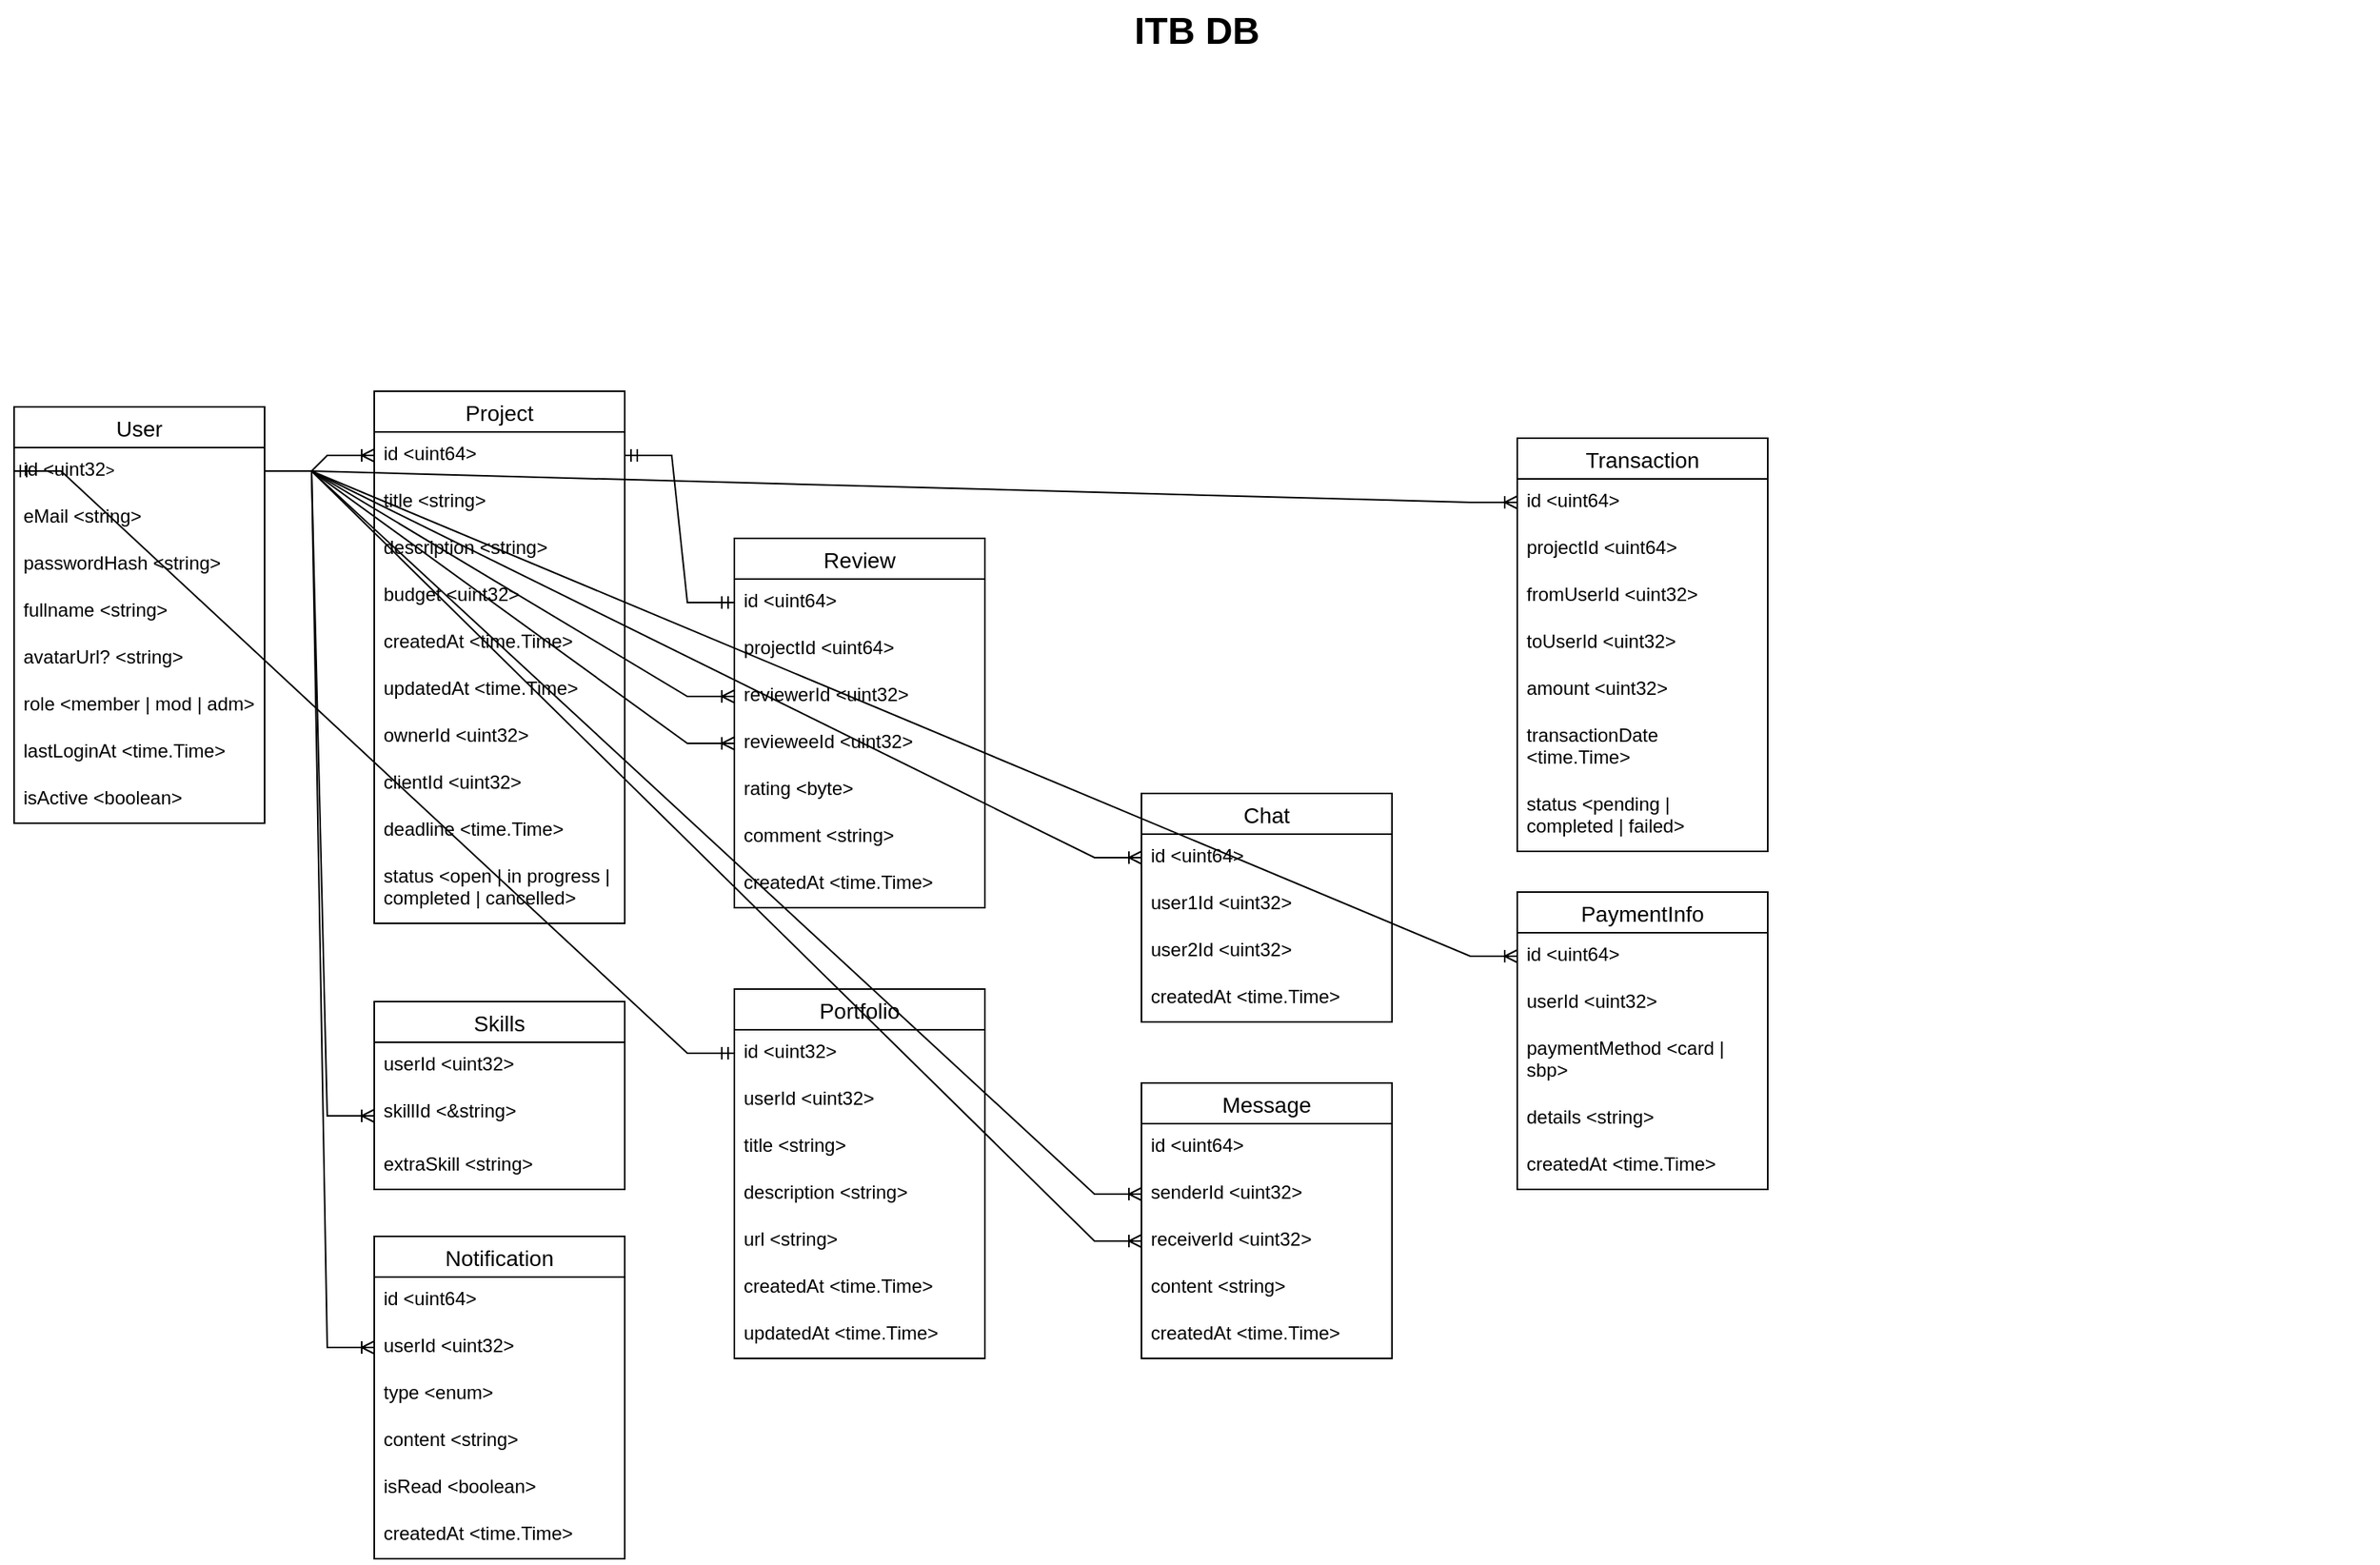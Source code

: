<mxfile version="24.7.6">
  <diagram name="Page-1" id="929967ad-93f9-6ef4-fab6-5d389245f69c">
    <mxGraphModel dx="830" dy="459" grid="1" gridSize="10" guides="1" tooltips="1" connect="1" arrows="0" fold="1" page="1" pageScale="1.5" pageWidth="1169" pageHeight="826" background="none" math="0" shadow="0">
      <root>
        <mxCell id="0" style=";html=1;" />
        <mxCell id="1" style=";html=1;" parent="0" />
        <mxCell id="1672d66443f91eb5-23" value="ITB DB" style="text;strokeColor=none;fillColor=none;html=1;fontSize=24;fontStyle=1;verticalAlign=middle;align=center;" parent="1" vertex="1">
          <mxGeometry x="120" y="40" width="1510" height="40" as="geometry" />
        </mxCell>
        <mxCell id="SBOIbZMdPSWvXbue71oM-2" value="User" style="swimlane;fontStyle=0;childLayout=stackLayout;horizontal=1;startSize=26;horizontalStack=0;resizeParent=1;resizeParentMax=0;resizeLast=0;collapsible=1;marginBottom=0;align=center;fontSize=14;" parent="1" vertex="1">
          <mxGeometry x="120" y="300" width="160" height="266" as="geometry" />
        </mxCell>
        <mxCell id="SBOIbZMdPSWvXbue71oM-3" value="id &amp;lt;uint32&lt;span style=&quot;font-size: 10px;&quot;&gt;&amp;gt;&lt;/span&gt;" style="text;strokeColor=none;fillColor=none;spacingLeft=4;spacingRight=4;overflow=hidden;rotatable=0;points=[[0,0.5],[1,0.5]];portConstraint=eastwest;fontSize=12;whiteSpace=wrap;html=1;" parent="SBOIbZMdPSWvXbue71oM-2" vertex="1">
          <mxGeometry y="26" width="160" height="30" as="geometry" />
        </mxCell>
        <mxCell id="SBOIbZMdPSWvXbue71oM-4" value="eMail &amp;lt;string&amp;gt;" style="text;strokeColor=none;fillColor=none;spacingLeft=4;spacingRight=4;overflow=hidden;rotatable=0;points=[[0,0.5],[1,0.5]];portConstraint=eastwest;fontSize=12;whiteSpace=wrap;html=1;" parent="SBOIbZMdPSWvXbue71oM-2" vertex="1">
          <mxGeometry y="56" width="160" height="30" as="geometry" />
        </mxCell>
        <mxCell id="SBOIbZMdPSWvXbue71oM-5" value="passwordHash &amp;lt;string&amp;gt;" style="text;strokeColor=none;fillColor=none;spacingLeft=4;spacingRight=4;overflow=hidden;rotatable=0;points=[[0,0.5],[1,0.5]];portConstraint=eastwest;fontSize=12;whiteSpace=wrap;html=1;" parent="SBOIbZMdPSWvXbue71oM-2" vertex="1">
          <mxGeometry y="86" width="160" height="30" as="geometry" />
        </mxCell>
        <mxCell id="SBOIbZMdPSWvXbue71oM-7" value="fullname &amp;lt;string&amp;gt;" style="text;strokeColor=none;fillColor=none;spacingLeft=4;spacingRight=4;overflow=hidden;rotatable=0;points=[[0,0.5],[1,0.5]];portConstraint=eastwest;fontSize=12;whiteSpace=wrap;html=1;" parent="SBOIbZMdPSWvXbue71oM-2" vertex="1">
          <mxGeometry y="116" width="160" height="30" as="geometry" />
        </mxCell>
        <mxCell id="SBOIbZMdPSWvXbue71oM-14" value="avatarUrl? &amp;lt;string&amp;gt;" style="text;strokeColor=none;fillColor=none;spacingLeft=4;spacingRight=4;overflow=hidden;rotatable=0;points=[[0,0.5],[1,0.5]];portConstraint=eastwest;fontSize=12;whiteSpace=wrap;html=1;" parent="SBOIbZMdPSWvXbue71oM-2" vertex="1">
          <mxGeometry y="146" width="160" height="30" as="geometry" />
        </mxCell>
        <mxCell id="tesK8HLXiApLQfpEZ_lE-1" value="role &amp;lt;member | mod | adm&amp;gt;" style="text;strokeColor=none;fillColor=none;spacingLeft=4;spacingRight=4;overflow=hidden;rotatable=0;points=[[0,0.5],[1,0.5]];portConstraint=eastwest;fontSize=12;whiteSpace=wrap;html=1;" vertex="1" parent="SBOIbZMdPSWvXbue71oM-2">
          <mxGeometry y="176" width="160" height="30" as="geometry" />
        </mxCell>
        <mxCell id="tesK8HLXiApLQfpEZ_lE-2" value="lastLoginAt &amp;lt;time.Time&amp;gt;" style="text;strokeColor=none;fillColor=none;spacingLeft=4;spacingRight=4;overflow=hidden;rotatable=0;points=[[0,0.5],[1,0.5]];portConstraint=eastwest;fontSize=12;whiteSpace=wrap;html=1;" vertex="1" parent="SBOIbZMdPSWvXbue71oM-2">
          <mxGeometry y="206" width="160" height="30" as="geometry" />
        </mxCell>
        <mxCell id="SBOIbZMdPSWvXbue71oM-13" value="isActive &amp;lt;boolean&amp;gt;" style="text;strokeColor=none;fillColor=none;spacingLeft=4;spacingRight=4;overflow=hidden;rotatable=0;points=[[0,0.5],[1,0.5]];portConstraint=eastwest;fontSize=12;whiteSpace=wrap;html=1;" parent="SBOIbZMdPSWvXbue71oM-2" vertex="1">
          <mxGeometry y="236" width="160" height="30" as="geometry" />
        </mxCell>
        <mxCell id="SBOIbZMdPSWvXbue71oM-15" value="Project" style="swimlane;fontStyle=0;childLayout=stackLayout;horizontal=1;startSize=26;horizontalStack=0;resizeParent=1;resizeParentMax=0;resizeLast=0;collapsible=1;marginBottom=0;align=center;fontSize=14;" parent="1" vertex="1">
          <mxGeometry x="350" y="290" width="160" height="340" as="geometry" />
        </mxCell>
        <mxCell id="SBOIbZMdPSWvXbue71oM-16" value="id &amp;lt;uint64&amp;gt;" style="text;strokeColor=none;fillColor=none;spacingLeft=4;spacingRight=4;overflow=hidden;rotatable=0;points=[[0,0.5],[1,0.5]];portConstraint=eastwest;fontSize=12;whiteSpace=wrap;html=1;" parent="SBOIbZMdPSWvXbue71oM-15" vertex="1">
          <mxGeometry y="26" width="160" height="30" as="geometry" />
        </mxCell>
        <mxCell id="SBOIbZMdPSWvXbue71oM-17" value="title &amp;lt;string&amp;gt;" style="text;strokeColor=none;fillColor=none;spacingLeft=4;spacingRight=4;overflow=hidden;rotatable=0;points=[[0,0.5],[1,0.5]];portConstraint=eastwest;fontSize=12;whiteSpace=wrap;html=1;" parent="SBOIbZMdPSWvXbue71oM-15" vertex="1">
          <mxGeometry y="56" width="160" height="30" as="geometry" />
        </mxCell>
        <mxCell id="SBOIbZMdPSWvXbue71oM-18" value="description &amp;lt;string&amp;gt;" style="text;strokeColor=none;fillColor=none;spacingLeft=4;spacingRight=4;overflow=hidden;rotatable=0;points=[[0,0.5],[1,0.5]];portConstraint=eastwest;fontSize=12;whiteSpace=wrap;html=1;" parent="SBOIbZMdPSWvXbue71oM-15" vertex="1">
          <mxGeometry y="86" width="160" height="30" as="geometry" />
        </mxCell>
        <mxCell id="SBOIbZMdPSWvXbue71oM-19" value="budget &amp;lt;uint32&amp;gt;" style="text;strokeColor=none;fillColor=none;spacingLeft=4;spacingRight=4;overflow=hidden;rotatable=0;points=[[0,0.5],[1,0.5]];portConstraint=eastwest;fontSize=12;whiteSpace=wrap;html=1;" parent="SBOIbZMdPSWvXbue71oM-15" vertex="1">
          <mxGeometry y="116" width="160" height="30" as="geometry" />
        </mxCell>
        <mxCell id="SBOIbZMdPSWvXbue71oM-20" value="createdAt &amp;lt;time.Time&amp;gt;" style="text;strokeColor=none;fillColor=none;spacingLeft=4;spacingRight=4;overflow=hidden;rotatable=0;points=[[0,0.5],[1,0.5]];portConstraint=eastwest;fontSize=12;whiteSpace=wrap;html=1;" parent="SBOIbZMdPSWvXbue71oM-15" vertex="1">
          <mxGeometry y="146" width="160" height="30" as="geometry" />
        </mxCell>
        <mxCell id="SBOIbZMdPSWvXbue71oM-21" value="updatedAt &amp;lt;time.Time&amp;gt;&lt;span style=&quot;text-wrap: nowrap; color: rgba(0, 0, 0, 0); font-family: monospace; font-size: 0px;&quot;&gt;%3CmxGraphModel%3E%3Croot%3E%3CmxCell%20id%3D%220%22%2F%3E%3CmxCell%20id%3D%221%22%20parent%3D%220%22%2F%3E%3CmxCell%20id%3D%222%22%20value%3D%22user%22%20style%3D%22swimlane%3BfontStyle%3D0%3BchildLayout%3DstackLayout%3Bhorizontal%3D1%3BstartSize%3D26%3BhorizontalStack%3D0%3BresizeParent%3D1%3BresizeParentMax%3D0%3BresizeLast%3D0%3Bcollapsible%3D1%3BmarginBottom%3D0%3Balign%3Dcenter%3BfontSize%3D14%3B%22%20vertex%3D%221%22%20parent%3D%221%22%3E%3CmxGeometry%20x%3D%22120%22%20y%3D%22320%22%20width%3D%22160%22%20height%3D%22206%22%20as%3D%22geometry%22%2F%3E%3C%2FmxCell%3E%3CmxCell%20id%3D%223%22%20value%3D%22ID%22%20style%3D%22text%3BstrokeColor%3Dnone%3BfillColor%3Dnone%3BspacingLeft%3D4%3BspacingRight%3D4%3Boverflow%3Dhidden%3Brotatable%3D0%3Bpoints%3D%5B%5B0%2C0.5%5D%2C%5B1%2C0.5%5D%5D%3BportConstraint%3Deastwest%3BfontSize%3D12%3BwhiteSpace%3Dwrap%3Bhtml%3D1%3B%22%20vertex%3D%221%22%20parent%3D%222%22%3E%3CmxGeometry%20y%3D%2226%22%20width%3D%22160%22%20height%3D%2230%22%20as%3D%22geometry%22%2F%3E%3C%2FmxCell%3E%3CmxCell%20id%3D%224%22%20value%3D%22EMail%22%20style%3D%22text%3BstrokeColor%3Dnone%3BfillColor%3Dnone%3BspacingLeft%3D4%3BspacingRight%3D4%3Boverflow%3Dhidden%3Brotatable%3D0%3Bpoints%3D%5B%5B0%2C0.5%5D%2C%5B1%2C0.5%5D%5D%3BportConstraint%3Deastwest%3BfontSize%3D12%3BwhiteSpace%3Dwrap%3Bhtml%3D1%3B%22%20vertex%3D%221%22%20parent%3D%222%22%3E%3CmxGeometry%20y%3D%2256%22%20width%3D%22160%22%20height%3D%2230%22%20as%3D%22geometry%22%2F%3E%3C%2FmxCell%3E%3CmxCell%20id%3D%225%22%20value%3D%22PasswordHash%22%20style%3D%22text%3BstrokeColor%3Dnone%3BfillColor%3Dnone%3BspacingLeft%3D4%3BspacingRight%3D4%3Boverflow%3Dhidden%3Brotatable%3D0%3Bpoints%3D%5B%5B0%2C0.5%5D%2C%5B1%2C0.5%5D%5D%3BportConstraint%3Deastwest%3BfontSize%3D12%3BwhiteSpace%3Dwrap%3Bhtml%3D1%3B%22%20vertex%3D%221%22%20parent%3D%222%22%3E%3CmxGeometry%20y%3D%2286%22%20width%3D%22160%22%20height%3D%2230%22%20as%3D%22geometry%22%2F%3E%3C%2FmxCell%3E%3CmxCell%20id%3D%226%22%20value%3D%22Fullname%22%20style%3D%22text%3BstrokeColor%3Dnone%3BfillColor%3Dnone%3BspacingLeft%3D4%3BspacingRight%3D4%3Boverflow%3Dhidden%3Brotatable%3D0%3Bpoints%3D%5B%5B0%2C0.5%5D%2C%5B1%2C0.5%5D%5D%3BportConstraint%3Deastwest%3BfontSize%3D12%3BwhiteSpace%3Dwrap%3Bhtml%3D1%3B%22%20vertex%3D%221%22%20parent%3D%222%22%3E%3CmxGeometry%20y%3D%22116%22%20width%3D%22160%22%20height%3D%2230%22%20as%3D%22geometry%22%2F%3E%3C%2FmxCell%3E%3CmxCell%20id%3D%227%22%20value%3D%22AvatarUrl%22%20style%3D%22text%3BstrokeColor%3Dnone%3BfillColor%3Dnone%3BspacingLeft%3D4%3BspacingRight%3D4%3Boverflow%3Dhidden%3Brotatable%3D0%3Bpoints%3D%5B%5B0%2C0.5%5D%2C%5B1%2C0.5%5D%5D%3BportConstraint%3Deastwest%3BfontSize%3D12%3BwhiteSpace%3Dwrap%3Bhtml%3D1%3B%22%20vertex%3D%221%22%20parent%3D%222%22%3E%3CmxGeometry%20y%3D%22146%22%20width%3D%22160%22%20height%3D%2230%22%20as%3D%22geometry%22%2F%3E%3C%2FmxCell%3E%3CmxCell%20id%3D%228%22%20value%3D%22Role%22%20style%3D%22text%3BstrokeColor%3Dnone%3BfillColor%3Dnone%3BspacingLeft%3D4%3BspacingRight%3D4%3Boverflow%3Dhidden%3Brotatable%3D0%3Bpoints%3D%5B%5B0%2C0.5%5D%2C%5B1%2C0.5%5D%5D%3BportConstraint%3Deastwest%3BfontSize%3D12%3BwhiteSpace%3Dwrap%3Bhtml%3D1%3B%22%20vertex%3D%221%22%20parent%3D%222%22%3E%3CmxGeometry%20y%3D%22176%22%20width%3D%22160%22%20height%3D%2230%22%20as%3D%22geometry%22%2F%3E%3C%2FmxCell%3E%3C%2Froot%3E%3C%2FmxGraphModel%3E &amp;lt;time &amp;lt; tim&lt;/span&gt;" style="text;strokeColor=none;fillColor=none;spacingLeft=4;spacingRight=4;overflow=hidden;rotatable=0;points=[[0,0.5],[1,0.5]];portConstraint=eastwest;fontSize=12;whiteSpace=wrap;html=1;" parent="SBOIbZMdPSWvXbue71oM-15" vertex="1">
          <mxGeometry y="176" width="160" height="30" as="geometry" />
        </mxCell>
        <mxCell id="tesK8HLXiApLQfpEZ_lE-3" value="ownerId &amp;lt;uint32&amp;gt;" style="text;strokeColor=none;fillColor=none;spacingLeft=4;spacingRight=4;overflow=hidden;rotatable=0;points=[[0,0.5],[1,0.5]];portConstraint=eastwest;fontSize=12;whiteSpace=wrap;html=1;" vertex="1" parent="SBOIbZMdPSWvXbue71oM-15">
          <mxGeometry y="206" width="160" height="30" as="geometry" />
        </mxCell>
        <mxCell id="SBOIbZMdPSWvXbue71oM-23" value="clientId &amp;lt;uint32&amp;gt;" style="text;strokeColor=none;fillColor=none;spacingLeft=4;spacingRight=4;overflow=hidden;rotatable=0;points=[[0,0.5],[1,0.5]];portConstraint=eastwest;fontSize=12;whiteSpace=wrap;html=1;" parent="SBOIbZMdPSWvXbue71oM-15" vertex="1">
          <mxGeometry y="236" width="160" height="30" as="geometry" />
        </mxCell>
        <mxCell id="tesK8HLXiApLQfpEZ_lE-4" value="deadline &amp;lt;time.Time&amp;gt;&lt;span style=&quot;text-wrap: nowrap; color: rgba(0, 0, 0, 0); font-family: monospace; font-size: 0px;&quot;&gt;%3CmxGraphModel%3E%3Croot%3E%3CmxCell%20id%3D%220%22%2F%3E%3CmxCell%20id%3D%221%22%20parent%3D%220%22%2F%3E%3CmxCell%20id%3D%222%22%20value%3D%22user%22%20style%3D%22swimlane%3BfontStyle%3D0%3BchildLayout%3DstackLayout%3Bhorizontal%3D1%3BstartSize%3D26%3BhorizontalStack%3D0%3BresizeParent%3D1%3BresizeParentMax%3D0%3BresizeLast%3D0%3Bcollapsible%3D1%3BmarginBottom%3D0%3Balign%3Dcenter%3BfontSize%3D14%3B%22%20vertex%3D%221%22%20parent%3D%221%22%3E%3CmxGeometry%20x%3D%22120%22%20y%3D%22320%22%20width%3D%22160%22%20height%3D%22206%22%20as%3D%22geometry%22%2F%3E%3C%2FmxCell%3E%3CmxCell%20id%3D%223%22%20value%3D%22ID%22%20style%3D%22text%3BstrokeColor%3Dnone%3BfillColor%3Dnone%3BspacingLeft%3D4%3BspacingRight%3D4%3Boverflow%3Dhidden%3Brotatable%3D0%3Bpoints%3D%5B%5B0%2C0.5%5D%2C%5B1%2C0.5%5D%5D%3BportConstraint%3Deastwest%3BfontSize%3D12%3BwhiteSpace%3Dwrap%3Bhtml%3D1%3B%22%20vertex%3D%221%22%20parent%3D%222%22%3E%3CmxGeometry%20y%3D%2226%22%20width%3D%22160%22%20height%3D%2230%22%20as%3D%22geometry%22%2F%3E%3C%2FmxCell%3E%3CmxCell%20id%3D%224%22%20value%3D%22EMail%22%20style%3D%22text%3BstrokeColor%3Dnone%3BfillColor%3Dnone%3BspacingLeft%3D4%3BspacingRight%3D4%3Boverflow%3Dhidden%3Brotatable%3D0%3Bpoints%3D%5B%5B0%2C0.5%5D%2C%5B1%2C0.5%5D%5D%3BportConstraint%3Deastwest%3BfontSize%3D12%3BwhiteSpace%3Dwrap%3Bhtml%3D1%3B%22%20vertex%3D%221%22%20parent%3D%222%22%3E%3CmxGeometry%20y%3D%2256%22%20width%3D%22160%22%20height%3D%2230%22%20as%3D%22geometry%22%2F%3E%3C%2FmxCell%3E%3CmxCell%20id%3D%225%22%20value%3D%22PasswordHash%22%20style%3D%22text%3BstrokeColor%3Dnone%3BfillColor%3Dnone%3BspacingLeft%3D4%3BspacingRight%3D4%3Boverflow%3Dhidden%3Brotatable%3D0%3Bpoints%3D%5B%5B0%2C0.5%5D%2C%5B1%2C0.5%5D%5D%3BportConstraint%3Deastwest%3BfontSize%3D12%3BwhiteSpace%3Dwrap%3Bhtml%3D1%3B%22%20vertex%3D%221%22%20parent%3D%222%22%3E%3CmxGeometry%20y%3D%2286%22%20width%3D%22160%22%20height%3D%2230%22%20as%3D%22geometry%22%2F%3E%3C%2FmxCell%3E%3CmxCell%20id%3D%226%22%20value%3D%22Fullname%22%20style%3D%22text%3BstrokeColor%3Dnone%3BfillColor%3Dnone%3BspacingLeft%3D4%3BspacingRight%3D4%3Boverflow%3Dhidden%3Brotatable%3D0%3Bpoints%3D%5B%5B0%2C0.5%5D%2C%5B1%2C0.5%5D%5D%3BportConstraint%3Deastwest%3BfontSize%3D12%3BwhiteSpace%3Dwrap%3Bhtml%3D1%3B%22%20vertex%3D%221%22%20parent%3D%222%22%3E%3CmxGeometry%20y%3D%22116%22%20width%3D%22160%22%20height%3D%2230%22%20as%3D%22geometry%22%2F%3E%3C%2FmxCell%3E%3CmxCell%20id%3D%227%22%20value%3D%22AvatarUrl%22%20style%3D%22text%3BstrokeColor%3Dnone%3BfillColor%3Dnone%3BspacingLeft%3D4%3BspacingRight%3D4%3Boverflow%3Dhidden%3Brotatable%3D0%3Bpoints%3D%5B%5B0%2C0.5%5D%2C%5B1%2C0.5%5D%5D%3BportConstraint%3Deastwest%3BfontSize%3D12%3BwhiteSpace%3Dwrap%3Bhtml%3D1%3B%22%20vertex%3D%221%22%20parent%3D%222%22%3E%3CmxGeometry%20y%3D%22146%22%20width%3D%22160%22%20height%3D%2230%22%20as%3D%22geometry%22%2F%3E%3C%2FmxCell%3E%3CmxCell%20id%3D%228%22%20value%3D%22Role%22%20style%3D%22text%3BstrokeColor%3Dnone%3BfillColor%3Dnone%3BspacingLeft%3D4%3BspacingRight%3D4%3Boverflow%3Dhidden%3Brotatable%3D0%3Bpoints%3D%5B%5B0%2C0.5%5D%2C%5B1%2C0.5%5D%5D%3BportConstraint%3Deastwest%3BfontSize%3D12%3BwhiteSpace%3Dwrap%3Bhtml%3D1%3B%22%20vertex%3D%221%22%20parent%3D%222%22%3E%3CmxGeometry%20y%3D%22176%22%20width%3D%22160%22%20height%3D%2230%22%20as%3D%22geometry%22%2F%3E%3C%2FmxCell%3E%3C%2Froot%3E%3C%2FmxGraphModel%3E &amp;lt;time &amp;lt; tim&lt;/span&gt;" style="text;strokeColor=none;fillColor=none;spacingLeft=4;spacingRight=4;overflow=hidden;rotatable=0;points=[[0,0.5],[1,0.5]];portConstraint=eastwest;fontSize=12;whiteSpace=wrap;html=1;" vertex="1" parent="SBOIbZMdPSWvXbue71oM-15">
          <mxGeometry y="266" width="160" height="30" as="geometry" />
        </mxCell>
        <mxCell id="SBOIbZMdPSWvXbue71oM-22" value="status &amp;lt;open | in progress | completed | cancelled&amp;gt;" style="text;strokeColor=none;fillColor=none;spacingLeft=4;spacingRight=4;overflow=hidden;rotatable=0;points=[[0,0.5],[1,0.5]];portConstraint=eastwest;fontSize=12;whiteSpace=wrap;html=1;" parent="SBOIbZMdPSWvXbue71oM-15" vertex="1">
          <mxGeometry y="296" width="160" height="44" as="geometry" />
        </mxCell>
        <mxCell id="SBOIbZMdPSWvXbue71oM-24" value="Review" style="swimlane;fontStyle=0;childLayout=stackLayout;horizontal=1;startSize=26;horizontalStack=0;resizeParent=1;resizeParentMax=0;resizeLast=0;collapsible=1;marginBottom=0;align=center;fontSize=14;" parent="1" vertex="1">
          <mxGeometry x="580" y="384" width="160" height="236" as="geometry" />
        </mxCell>
        <mxCell id="SBOIbZMdPSWvXbue71oM-25" value="id &amp;lt;uint64&amp;gt;" style="text;strokeColor=none;fillColor=none;spacingLeft=4;spacingRight=4;overflow=hidden;rotatable=0;points=[[0,0.5],[1,0.5]];portConstraint=eastwest;fontSize=12;whiteSpace=wrap;html=1;" parent="SBOIbZMdPSWvXbue71oM-24" vertex="1">
          <mxGeometry y="26" width="160" height="30" as="geometry" />
        </mxCell>
        <mxCell id="SBOIbZMdPSWvXbue71oM-26" value="projectId &amp;lt;uint64&amp;gt;" style="text;strokeColor=none;fillColor=none;spacingLeft=4;spacingRight=4;overflow=hidden;rotatable=0;points=[[0,0.5],[1,0.5]];portConstraint=eastwest;fontSize=12;whiteSpace=wrap;html=1;" parent="SBOIbZMdPSWvXbue71oM-24" vertex="1">
          <mxGeometry y="56" width="160" height="30" as="geometry" />
        </mxCell>
        <mxCell id="SBOIbZMdPSWvXbue71oM-27" value="reviewerId &amp;lt;uint32&amp;gt;" style="text;strokeColor=none;fillColor=none;spacingLeft=4;spacingRight=4;overflow=hidden;rotatable=0;points=[[0,0.5],[1,0.5]];portConstraint=eastwest;fontSize=12;whiteSpace=wrap;html=1;" parent="SBOIbZMdPSWvXbue71oM-24" vertex="1">
          <mxGeometry y="86" width="160" height="30" as="geometry" />
        </mxCell>
        <mxCell id="SBOIbZMdPSWvXbue71oM-28" value="revieweeId &amp;lt;uint32&amp;gt;" style="text;strokeColor=none;fillColor=none;spacingLeft=4;spacingRight=4;overflow=hidden;rotatable=0;points=[[0,0.5],[1,0.5]];portConstraint=eastwest;fontSize=12;whiteSpace=wrap;html=1;" parent="SBOIbZMdPSWvXbue71oM-24" vertex="1">
          <mxGeometry y="116" width="160" height="30" as="geometry" />
        </mxCell>
        <mxCell id="SBOIbZMdPSWvXbue71oM-29" value="rating &amp;lt;byte&amp;gt;" style="text;strokeColor=none;fillColor=none;spacingLeft=4;spacingRight=4;overflow=hidden;rotatable=0;points=[[0,0.5],[1,0.5]];portConstraint=eastwest;fontSize=12;whiteSpace=wrap;html=1;" parent="SBOIbZMdPSWvXbue71oM-24" vertex="1">
          <mxGeometry y="146" width="160" height="30" as="geometry" />
        </mxCell>
        <mxCell id="SBOIbZMdPSWvXbue71oM-30" value="comment &amp;lt;string&amp;gt;" style="text;strokeColor=none;fillColor=none;spacingLeft=4;spacingRight=4;overflow=hidden;rotatable=0;points=[[0,0.5],[1,0.5]];portConstraint=eastwest;fontSize=12;whiteSpace=wrap;html=1;" parent="SBOIbZMdPSWvXbue71oM-24" vertex="1">
          <mxGeometry y="176" width="160" height="30" as="geometry" />
        </mxCell>
        <mxCell id="SBOIbZMdPSWvXbue71oM-31" value="createdAt &amp;lt;time.Time&amp;gt;" style="text;strokeColor=none;fillColor=none;spacingLeft=4;spacingRight=4;overflow=hidden;rotatable=0;points=[[0,0.5],[1,0.5]];portConstraint=eastwest;fontSize=12;whiteSpace=wrap;html=1;" parent="SBOIbZMdPSWvXbue71oM-24" vertex="1">
          <mxGeometry y="206" width="160" height="30" as="geometry" />
        </mxCell>
        <mxCell id="SBOIbZMdPSWvXbue71oM-33" value="Message" style="swimlane;fontStyle=0;childLayout=stackLayout;horizontal=1;startSize=26;horizontalStack=0;resizeParent=1;resizeParentMax=0;resizeLast=0;collapsible=1;marginBottom=0;align=center;fontSize=14;" parent="1" vertex="1">
          <mxGeometry x="840" y="732" width="160" height="176" as="geometry" />
        </mxCell>
        <mxCell id="SBOIbZMdPSWvXbue71oM-34" value="id &amp;lt;uint64&amp;gt;" style="text;strokeColor=none;fillColor=none;spacingLeft=4;spacingRight=4;overflow=hidden;rotatable=0;points=[[0,0.5],[1,0.5]];portConstraint=eastwest;fontSize=12;whiteSpace=wrap;html=1;" parent="SBOIbZMdPSWvXbue71oM-33" vertex="1">
          <mxGeometry y="26" width="160" height="30" as="geometry" />
        </mxCell>
        <mxCell id="SBOIbZMdPSWvXbue71oM-35" value="senderId &amp;lt;uint32&amp;gt;" style="text;strokeColor=none;fillColor=none;spacingLeft=4;spacingRight=4;overflow=hidden;rotatable=0;points=[[0,0.5],[1,0.5]];portConstraint=eastwest;fontSize=12;whiteSpace=wrap;html=1;" parent="SBOIbZMdPSWvXbue71oM-33" vertex="1">
          <mxGeometry y="56" width="160" height="30" as="geometry" />
        </mxCell>
        <mxCell id="SBOIbZMdPSWvXbue71oM-36" value="receiverId &amp;lt;uint32&amp;gt;" style="text;strokeColor=none;fillColor=none;spacingLeft=4;spacingRight=4;overflow=hidden;rotatable=0;points=[[0,0.5],[1,0.5]];portConstraint=eastwest;fontSize=12;whiteSpace=wrap;html=1;" parent="SBOIbZMdPSWvXbue71oM-33" vertex="1">
          <mxGeometry y="86" width="160" height="30" as="geometry" />
        </mxCell>
        <mxCell id="SBOIbZMdPSWvXbue71oM-37" value="content &amp;lt;string&amp;gt;" style="text;strokeColor=none;fillColor=none;spacingLeft=4;spacingRight=4;overflow=hidden;rotatable=0;points=[[0,0.5],[1,0.5]];portConstraint=eastwest;fontSize=12;whiteSpace=wrap;html=1;" parent="SBOIbZMdPSWvXbue71oM-33" vertex="1">
          <mxGeometry y="116" width="160" height="30" as="geometry" />
        </mxCell>
        <mxCell id="SBOIbZMdPSWvXbue71oM-40" value="createdAt &amp;lt;time.Time&amp;gt;" style="text;strokeColor=none;fillColor=none;spacingLeft=4;spacingRight=4;overflow=hidden;rotatable=0;points=[[0,0.5],[1,0.5]];portConstraint=eastwest;fontSize=12;whiteSpace=wrap;html=1;" parent="SBOIbZMdPSWvXbue71oM-33" vertex="1">
          <mxGeometry y="146" width="160" height="30" as="geometry" />
        </mxCell>
        <mxCell id="SBOIbZMdPSWvXbue71oM-41" value="Transaction" style="swimlane;fontStyle=0;childLayout=stackLayout;horizontal=1;startSize=26;horizontalStack=0;resizeParent=1;resizeParentMax=0;resizeLast=0;collapsible=1;marginBottom=0;align=center;fontSize=14;" parent="1" vertex="1">
          <mxGeometry x="1080" y="320" width="160" height="264" as="geometry" />
        </mxCell>
        <mxCell id="SBOIbZMdPSWvXbue71oM-42" value="id &amp;lt;uint64&amp;gt;" style="text;strokeColor=none;fillColor=none;spacingLeft=4;spacingRight=4;overflow=hidden;rotatable=0;points=[[0,0.5],[1,0.5]];portConstraint=eastwest;fontSize=12;whiteSpace=wrap;html=1;" parent="SBOIbZMdPSWvXbue71oM-41" vertex="1">
          <mxGeometry y="26" width="160" height="30" as="geometry" />
        </mxCell>
        <mxCell id="SBOIbZMdPSWvXbue71oM-43" value="projectId &amp;lt;uint64&amp;gt;" style="text;strokeColor=none;fillColor=none;spacingLeft=4;spacingRight=4;overflow=hidden;rotatable=0;points=[[0,0.5],[1,0.5]];portConstraint=eastwest;fontSize=12;whiteSpace=wrap;html=1;" parent="SBOIbZMdPSWvXbue71oM-41" vertex="1">
          <mxGeometry y="56" width="160" height="30" as="geometry" />
        </mxCell>
        <mxCell id="SBOIbZMdPSWvXbue71oM-44" value="fromUserId &amp;lt;uint32&amp;gt;" style="text;strokeColor=none;fillColor=none;spacingLeft=4;spacingRight=4;overflow=hidden;rotatable=0;points=[[0,0.5],[1,0.5]];portConstraint=eastwest;fontSize=12;whiteSpace=wrap;html=1;" parent="SBOIbZMdPSWvXbue71oM-41" vertex="1">
          <mxGeometry y="86" width="160" height="30" as="geometry" />
        </mxCell>
        <mxCell id="SBOIbZMdPSWvXbue71oM-45" value="toUserId &amp;lt;uint32&amp;gt;" style="text;strokeColor=none;fillColor=none;spacingLeft=4;spacingRight=4;overflow=hidden;rotatable=0;points=[[0,0.5],[1,0.5]];portConstraint=eastwest;fontSize=12;whiteSpace=wrap;html=1;" parent="SBOIbZMdPSWvXbue71oM-41" vertex="1">
          <mxGeometry y="116" width="160" height="30" as="geometry" />
        </mxCell>
        <mxCell id="SBOIbZMdPSWvXbue71oM-46" value="amount &amp;lt;uint32&amp;gt;" style="text;strokeColor=none;fillColor=none;spacingLeft=4;spacingRight=4;overflow=hidden;rotatable=0;points=[[0,0.5],[1,0.5]];portConstraint=eastwest;fontSize=12;whiteSpace=wrap;html=1;" parent="SBOIbZMdPSWvXbue71oM-41" vertex="1">
          <mxGeometry y="146" width="160" height="30" as="geometry" />
        </mxCell>
        <mxCell id="tesK8HLXiApLQfpEZ_lE-6" value="transactionDate &amp;lt;time.Time&amp;gt;" style="text;strokeColor=none;fillColor=none;spacingLeft=4;spacingRight=4;overflow=hidden;rotatable=0;points=[[0,0.5],[1,0.5]];portConstraint=eastwest;fontSize=12;whiteSpace=wrap;html=1;" vertex="1" parent="SBOIbZMdPSWvXbue71oM-41">
          <mxGeometry y="176" width="160" height="44" as="geometry" />
        </mxCell>
        <mxCell id="SBOIbZMdPSWvXbue71oM-47" value="status &amp;lt;pending | completed | failed&amp;gt;" style="text;strokeColor=none;fillColor=none;spacingLeft=4;spacingRight=4;overflow=hidden;rotatable=0;points=[[0,0.5],[1,0.5]];portConstraint=eastwest;fontSize=12;whiteSpace=wrap;html=1;" parent="SBOIbZMdPSWvXbue71oM-41" vertex="1">
          <mxGeometry y="220" width="160" height="44" as="geometry" />
        </mxCell>
        <mxCell id="SBOIbZMdPSWvXbue71oM-49" value="Skills" style="swimlane;fontStyle=0;childLayout=stackLayout;horizontal=1;startSize=26;horizontalStack=0;resizeParent=1;resizeParentMax=0;resizeLast=0;collapsible=1;marginBottom=0;align=center;fontSize=14;" parent="1" vertex="1">
          <mxGeometry x="350" y="680" width="160" height="120" as="geometry" />
        </mxCell>
        <mxCell id="SBOIbZMdPSWvXbue71oM-50" value="userId &amp;lt;uint32&amp;gt;" style="text;strokeColor=none;fillColor=none;spacingLeft=4;spacingRight=4;overflow=hidden;rotatable=0;points=[[0,0.5],[1,0.5]];portConstraint=eastwest;fontSize=12;whiteSpace=wrap;html=1;" parent="SBOIbZMdPSWvXbue71oM-49" vertex="1">
          <mxGeometry y="26" width="160" height="30" as="geometry" />
        </mxCell>
        <mxCell id="SBOIbZMdPSWvXbue71oM-51" value="skillId &amp;lt;&amp;amp;string&amp;gt;" style="text;strokeColor=none;fillColor=none;spacingLeft=4;spacingRight=4;overflow=hidden;rotatable=0;points=[[0,0.5],[1,0.5]];portConstraint=eastwest;fontSize=12;whiteSpace=wrap;html=1;" parent="SBOIbZMdPSWvXbue71oM-49" vertex="1">
          <mxGeometry y="56" width="160" height="34" as="geometry" />
        </mxCell>
        <mxCell id="SBOIbZMdPSWvXbue71oM-52" value="extraSkill &amp;lt;string&amp;gt;" style="text;strokeColor=none;fillColor=none;spacingLeft=4;spacingRight=4;overflow=hidden;rotatable=0;points=[[0,0.5],[1,0.5]];portConstraint=eastwest;fontSize=12;whiteSpace=wrap;html=1;" parent="SBOIbZMdPSWvXbue71oM-49" vertex="1">
          <mxGeometry y="90" width="160" height="30" as="geometry" />
        </mxCell>
        <mxCell id="SBOIbZMdPSWvXbue71oM-56" value="Portfolio" style="swimlane;fontStyle=0;childLayout=stackLayout;horizontal=1;startSize=26;horizontalStack=0;resizeParent=1;resizeParentMax=0;resizeLast=0;collapsible=1;marginBottom=0;align=center;fontSize=14;" parent="1" vertex="1">
          <mxGeometry x="580" y="672" width="160" height="236" as="geometry" />
        </mxCell>
        <mxCell id="SBOIbZMdPSWvXbue71oM-57" value="id &amp;lt;uint32&amp;gt;" style="text;strokeColor=none;fillColor=none;spacingLeft=4;spacingRight=4;overflow=hidden;rotatable=0;points=[[0,0.5],[1,0.5]];portConstraint=eastwest;fontSize=12;whiteSpace=wrap;html=1;" parent="SBOIbZMdPSWvXbue71oM-56" vertex="1">
          <mxGeometry y="26" width="160" height="30" as="geometry" />
        </mxCell>
        <mxCell id="SBOIbZMdPSWvXbue71oM-58" value="userId &amp;lt;uint32&amp;gt;" style="text;strokeColor=none;fillColor=none;spacingLeft=4;spacingRight=4;overflow=hidden;rotatable=0;points=[[0,0.5],[1,0.5]];portConstraint=eastwest;fontSize=12;whiteSpace=wrap;html=1;" parent="SBOIbZMdPSWvXbue71oM-56" vertex="1">
          <mxGeometry y="56" width="160" height="30" as="geometry" />
        </mxCell>
        <mxCell id="SBOIbZMdPSWvXbue71oM-59" value="title &amp;lt;string&amp;gt;&lt;span style=&quot;color: rgba(0, 0, 0, 0); font-family: monospace; font-size: 0px; text-wrap: nowrap;&quot;&gt;%3CmxGraphModel%3E%3Croot%3E%3CmxCell%20id%3D%220%22%2F%3E%3CmxCell%20id%3D%221%22%20parent%3D%220%22%2F%3E%3CmxCell%20id%3D%222%22%20value%3D%22Skills%22%20style%3D%22swimlane%3BfontStyle%3D0%3BchildLayout%3DstackLayout%3Bhorizontal%3D1%3BstartSize%3D26%3BhorizontalStack%3D0%3BresizeParent%3D1%3BresizeParentMax%3D0%3BresizeLast%3D0%3Bcollapsible%3D1%3BmarginBottom%3D0%3Balign%3Dcenter%3BfontSize%3D14%3B%22%20vertex%3D%221%22%20parent%3D%221%22%3E%3CmxGeometry%20x%3D%22120%22%20y%3D%22600%22%20width%3D%22160%22%20height%3D%22116%22%20as%3D%22geometry%22%2F%3E%3C%2FmxCell%3E%3CmxCell%20id%3D%223%22%20value%3D%22userId%22%20style%3D%22text%3BstrokeColor%3Dnone%3BfillColor%3Dnone%3BspacingLeft%3D4%3BspacingRight%3D4%3Boverflow%3Dhidden%3Brotatable%3D0%3Bpoints%3D%5B%5B0%2C0.5%5D%2C%5B1%2C0.5%5D%5D%3BportConstraint%3Deastwest%3BfontSize%3D12%3BwhiteSpace%3Dwrap%3Bhtml%3D1%3B%22%20vertex%3D%221%22%20parent%3D%222%22%3E%3CmxGeometry%20y%3D%2226%22%20width%3D%22160%22%20height%3D%2230%22%20as%3D%22geometry%22%2F%3E%3C%2FmxCell%3E%3CmxCell%20id%3D%224%22%20value%3D%22skillId%22%20style%3D%22text%3BstrokeColor%3Dnone%3BfillColor%3Dnone%3BspacingLeft%3D4%3BspacingRight%3D4%3Boverflow%3Dhidden%3Brotatable%3D0%3Bpoints%3D%5B%5B0%2C0.5%5D%2C%5B1%2C0.5%5D%5D%3BportConstraint%3Deastwest%3BfontSize%3D12%3BwhiteSpace%3Dwrap%3Bhtml%3D1%3B%22%20vertex%3D%221%22%20parent%3D%222%22%3E%3CmxGeometry%20y%3D%2256%22%20width%3D%22160%22%20height%3D%2230%22%20as%3D%22geometry%22%2F%3E%3C%2FmxCell%3E%3CmxCell%20id%3D%225%22%20value%3D%22extraSkill%22%20style%3D%22text%3BstrokeColor%3Dnone%3BfillColor%3Dnone%3BspacingLeft%3D4%3BspacingRight%3D4%3Boverflow%3Dhidden%3Brotatable%3D0%3Bpoints%3D%5B%5B0%2C0.5%5D%2C%5B1%2C0.5%5D%5D%3BportConstraint%3Deastwest%3BfontSize%3D12%3BwhiteSpace%3Dwrap%3Bhtml%3D1%3B%22%20vertex%3D%221%22%20parent%3D%222%22%3E%3CmxGeometry%20y%3D%2286%22%20width%3D%22160%22%20height%3D%2230%22%20as%3D%22geometry%22%2F%3E%3C%2FmxCell%3E%3C%2Froot%3E%3C%2FmxGraphModel%3E &amp;lt;&lt;/span&gt;" style="text;strokeColor=none;fillColor=none;spacingLeft=4;spacingRight=4;overflow=hidden;rotatable=0;points=[[0,0.5],[1,0.5]];portConstraint=eastwest;fontSize=12;whiteSpace=wrap;html=1;" parent="SBOIbZMdPSWvXbue71oM-56" vertex="1">
          <mxGeometry y="86" width="160" height="30" as="geometry" />
        </mxCell>
        <mxCell id="SBOIbZMdPSWvXbue71oM-60" value="description &amp;lt;string&amp;gt;" style="text;strokeColor=none;fillColor=none;spacingLeft=4;spacingRight=4;overflow=hidden;rotatable=0;points=[[0,0.5],[1,0.5]];portConstraint=eastwest;fontSize=12;whiteSpace=wrap;html=1;" parent="SBOIbZMdPSWvXbue71oM-56" vertex="1">
          <mxGeometry y="116" width="160" height="30" as="geometry" />
        </mxCell>
        <mxCell id="SBOIbZMdPSWvXbue71oM-61" value="url &amp;lt;string&amp;gt;" style="text;strokeColor=none;fillColor=none;spacingLeft=4;spacingRight=4;overflow=hidden;rotatable=0;points=[[0,0.5],[1,0.5]];portConstraint=eastwest;fontSize=12;whiteSpace=wrap;html=1;" parent="SBOIbZMdPSWvXbue71oM-56" vertex="1">
          <mxGeometry y="146" width="160" height="30" as="geometry" />
        </mxCell>
        <mxCell id="SBOIbZMdPSWvXbue71oM-62" value="createdAt &amp;lt;time.Time&amp;gt;" style="text;strokeColor=none;fillColor=none;spacingLeft=4;spacingRight=4;overflow=hidden;rotatable=0;points=[[0,0.5],[1,0.5]];portConstraint=eastwest;fontSize=12;whiteSpace=wrap;html=1;" parent="SBOIbZMdPSWvXbue71oM-56" vertex="1">
          <mxGeometry y="176" width="160" height="30" as="geometry" />
        </mxCell>
        <mxCell id="tesK8HLXiApLQfpEZ_lE-5" value="updatedAt &amp;lt;time.Time&amp;gt;" style="text;strokeColor=none;fillColor=none;spacingLeft=4;spacingRight=4;overflow=hidden;rotatable=0;points=[[0,0.5],[1,0.5]];portConstraint=eastwest;fontSize=12;whiteSpace=wrap;html=1;" vertex="1" parent="SBOIbZMdPSWvXbue71oM-56">
          <mxGeometry y="206" width="160" height="30" as="geometry" />
        </mxCell>
        <mxCell id="SBOIbZMdPSWvXbue71oM-63" value="Notification" style="swimlane;fontStyle=0;childLayout=stackLayout;horizontal=1;startSize=26;horizontalStack=0;resizeParent=1;resizeParentMax=0;resizeLast=0;collapsible=1;marginBottom=0;align=center;fontSize=14;" parent="1" vertex="1">
          <mxGeometry x="350" y="830" width="160" height="206" as="geometry" />
        </mxCell>
        <mxCell id="SBOIbZMdPSWvXbue71oM-64" value="id &amp;lt;uint64&amp;gt;" style="text;strokeColor=none;fillColor=none;spacingLeft=4;spacingRight=4;overflow=hidden;rotatable=0;points=[[0,0.5],[1,0.5]];portConstraint=eastwest;fontSize=12;whiteSpace=wrap;html=1;" parent="SBOIbZMdPSWvXbue71oM-63" vertex="1">
          <mxGeometry y="26" width="160" height="30" as="geometry" />
        </mxCell>
        <mxCell id="SBOIbZMdPSWvXbue71oM-65" value="userId &amp;lt;uint32&amp;gt;" style="text;strokeColor=none;fillColor=none;spacingLeft=4;spacingRight=4;overflow=hidden;rotatable=0;points=[[0,0.5],[1,0.5]];portConstraint=eastwest;fontSize=12;whiteSpace=wrap;html=1;" parent="SBOIbZMdPSWvXbue71oM-63" vertex="1">
          <mxGeometry y="56" width="160" height="30" as="geometry" />
        </mxCell>
        <mxCell id="SBOIbZMdPSWvXbue71oM-66" value="type &amp;lt;enum&amp;gt;" style="text;strokeColor=none;fillColor=none;spacingLeft=4;spacingRight=4;overflow=hidden;rotatable=0;points=[[0,0.5],[1,0.5]];portConstraint=eastwest;fontSize=12;whiteSpace=wrap;html=1;" parent="SBOIbZMdPSWvXbue71oM-63" vertex="1">
          <mxGeometry y="86" width="160" height="30" as="geometry" />
        </mxCell>
        <mxCell id="SBOIbZMdPSWvXbue71oM-67" value="content &amp;lt;string&amp;gt;" style="text;strokeColor=none;fillColor=none;spacingLeft=4;spacingRight=4;overflow=hidden;rotatable=0;points=[[0,0.5],[1,0.5]];portConstraint=eastwest;fontSize=12;whiteSpace=wrap;html=1;" parent="SBOIbZMdPSWvXbue71oM-63" vertex="1">
          <mxGeometry y="116" width="160" height="30" as="geometry" />
        </mxCell>
        <mxCell id="SBOIbZMdPSWvXbue71oM-68" value="isRead &amp;lt;boolean&amp;gt;" style="text;strokeColor=none;fillColor=none;spacingLeft=4;spacingRight=4;overflow=hidden;rotatable=0;points=[[0,0.5],[1,0.5]];portConstraint=eastwest;fontSize=12;whiteSpace=wrap;html=1;" parent="SBOIbZMdPSWvXbue71oM-63" vertex="1">
          <mxGeometry y="146" width="160" height="30" as="geometry" />
        </mxCell>
        <mxCell id="SBOIbZMdPSWvXbue71oM-69" value="createdAt &amp;lt;time.Time&amp;gt;" style="text;strokeColor=none;fillColor=none;spacingLeft=4;spacingRight=4;overflow=hidden;rotatable=0;points=[[0,0.5],[1,0.5]];portConstraint=eastwest;fontSize=12;whiteSpace=wrap;html=1;" parent="SBOIbZMdPSWvXbue71oM-63" vertex="1">
          <mxGeometry y="176" width="160" height="30" as="geometry" />
        </mxCell>
        <mxCell id="SBOIbZMdPSWvXbue71oM-70" value="Chat" style="swimlane;fontStyle=0;childLayout=stackLayout;horizontal=1;startSize=26;horizontalStack=0;resizeParent=1;resizeParentMax=0;resizeLast=0;collapsible=1;marginBottom=0;align=center;fontSize=14;" parent="1" vertex="1">
          <mxGeometry x="840" y="547" width="160" height="146" as="geometry" />
        </mxCell>
        <mxCell id="SBOIbZMdPSWvXbue71oM-71" value="id &amp;lt;uint64&amp;gt;" style="text;strokeColor=none;fillColor=none;spacingLeft=4;spacingRight=4;overflow=hidden;rotatable=0;points=[[0,0.5],[1,0.5]];portConstraint=eastwest;fontSize=12;whiteSpace=wrap;html=1;" parent="SBOIbZMdPSWvXbue71oM-70" vertex="1">
          <mxGeometry y="26" width="160" height="30" as="geometry" />
        </mxCell>
        <mxCell id="SBOIbZMdPSWvXbue71oM-72" value="user1Id &amp;lt;uint32&amp;gt;" style="text;strokeColor=none;fillColor=none;spacingLeft=4;spacingRight=4;overflow=hidden;rotatable=0;points=[[0,0.5],[1,0.5]];portConstraint=eastwest;fontSize=12;whiteSpace=wrap;html=1;" parent="SBOIbZMdPSWvXbue71oM-70" vertex="1">
          <mxGeometry y="56" width="160" height="30" as="geometry" />
        </mxCell>
        <mxCell id="SBOIbZMdPSWvXbue71oM-73" value="user2Id &amp;lt;uint32&amp;gt;" style="text;strokeColor=none;fillColor=none;spacingLeft=4;spacingRight=4;overflow=hidden;rotatable=0;points=[[0,0.5],[1,0.5]];portConstraint=eastwest;fontSize=12;whiteSpace=wrap;html=1;" parent="SBOIbZMdPSWvXbue71oM-70" vertex="1">
          <mxGeometry y="86" width="160" height="30" as="geometry" />
        </mxCell>
        <mxCell id="SBOIbZMdPSWvXbue71oM-74" value="createdAt &amp;lt;time.Time&amp;gt;" style="text;strokeColor=none;fillColor=none;spacingLeft=4;spacingRight=4;overflow=hidden;rotatable=0;points=[[0,0.5],[1,0.5]];portConstraint=eastwest;fontSize=12;whiteSpace=wrap;html=1;" parent="SBOIbZMdPSWvXbue71oM-70" vertex="1">
          <mxGeometry y="116" width="160" height="30" as="geometry" />
        </mxCell>
        <mxCell id="SBOIbZMdPSWvXbue71oM-83" value="PaymentInfo" style="swimlane;fontStyle=0;childLayout=stackLayout;horizontal=1;startSize=26;horizontalStack=0;resizeParent=1;resizeParentMax=0;resizeLast=0;collapsible=1;marginBottom=0;align=center;fontSize=14;" parent="1" vertex="1">
          <mxGeometry x="1080" y="610" width="160" height="190" as="geometry" />
        </mxCell>
        <mxCell id="SBOIbZMdPSWvXbue71oM-84" value="id &amp;lt;uint64&amp;gt;" style="text;strokeColor=none;fillColor=none;spacingLeft=4;spacingRight=4;overflow=hidden;rotatable=0;points=[[0,0.5],[1,0.5]];portConstraint=eastwest;fontSize=12;whiteSpace=wrap;html=1;" parent="SBOIbZMdPSWvXbue71oM-83" vertex="1">
          <mxGeometry y="26" width="160" height="30" as="geometry" />
        </mxCell>
        <mxCell id="SBOIbZMdPSWvXbue71oM-85" value="userId &amp;lt;uint32&amp;gt;" style="text;strokeColor=none;fillColor=none;spacingLeft=4;spacingRight=4;overflow=hidden;rotatable=0;points=[[0,0.5],[1,0.5]];portConstraint=eastwest;fontSize=12;whiteSpace=wrap;html=1;" parent="SBOIbZMdPSWvXbue71oM-83" vertex="1">
          <mxGeometry y="56" width="160" height="30" as="geometry" />
        </mxCell>
        <mxCell id="SBOIbZMdPSWvXbue71oM-86" value="paymentMethod &amp;lt;card | sbp&amp;gt;" style="text;strokeColor=none;fillColor=none;spacingLeft=4;spacingRight=4;overflow=hidden;rotatable=0;points=[[0,0.5],[1,0.5]];portConstraint=eastwest;fontSize=12;whiteSpace=wrap;html=1;" parent="SBOIbZMdPSWvXbue71oM-83" vertex="1">
          <mxGeometry y="86" width="160" height="44" as="geometry" />
        </mxCell>
        <mxCell id="SBOIbZMdPSWvXbue71oM-87" value="details &amp;lt;string&amp;gt;" style="text;strokeColor=none;fillColor=none;spacingLeft=4;spacingRight=4;overflow=hidden;rotatable=0;points=[[0,0.5],[1,0.5]];portConstraint=eastwest;fontSize=12;whiteSpace=wrap;html=1;" parent="SBOIbZMdPSWvXbue71oM-83" vertex="1">
          <mxGeometry y="130" width="160" height="30" as="geometry" />
        </mxCell>
        <mxCell id="SBOIbZMdPSWvXbue71oM-88" value="createdAt &amp;lt;time.Time&amp;gt;" style="text;strokeColor=none;fillColor=none;spacingLeft=4;spacingRight=4;overflow=hidden;rotatable=0;points=[[0,0.5],[1,0.5]];portConstraint=eastwest;fontSize=12;whiteSpace=wrap;html=1;" parent="SBOIbZMdPSWvXbue71oM-83" vertex="1">
          <mxGeometry y="160" width="160" height="30" as="geometry" />
        </mxCell>
        <mxCell id="tesK8HLXiApLQfpEZ_lE-7" value="" style="edgeStyle=entityRelationEdgeStyle;fontSize=12;html=1;endArrow=ERoneToMany;rounded=0;" edge="1" parent="1" source="SBOIbZMdPSWvXbue71oM-3" target="SBOIbZMdPSWvXbue71oM-16">
          <mxGeometry width="100" height="100" relative="1" as="geometry">
            <mxPoint x="280" y="490" as="sourcePoint" />
            <mxPoint x="380" y="390" as="targetPoint" />
          </mxGeometry>
        </mxCell>
        <mxCell id="tesK8HLXiApLQfpEZ_lE-8" value="" style="edgeStyle=entityRelationEdgeStyle;fontSize=12;html=1;endArrow=ERoneToMany;rounded=0;entryX=0;entryY=0.5;entryDx=0;entryDy=0;" edge="1" parent="1" source="SBOIbZMdPSWvXbue71oM-3" target="SBOIbZMdPSWvXbue71oM-27">
          <mxGeometry width="100" height="100" relative="1" as="geometry">
            <mxPoint x="290" y="430" as="sourcePoint" />
            <mxPoint x="390" y="330" as="targetPoint" />
          </mxGeometry>
        </mxCell>
        <mxCell id="tesK8HLXiApLQfpEZ_lE-9" value="" style="edgeStyle=entityRelationEdgeStyle;fontSize=12;html=1;endArrow=ERoneToMany;rounded=0;" edge="1" parent="1" source="SBOIbZMdPSWvXbue71oM-3" target="SBOIbZMdPSWvXbue71oM-28">
          <mxGeometry width="100" height="100" relative="1" as="geometry">
            <mxPoint x="320" y="440" as="sourcePoint" />
            <mxPoint x="420" y="340" as="targetPoint" />
          </mxGeometry>
        </mxCell>
        <mxCell id="tesK8HLXiApLQfpEZ_lE-14" value="" style="edgeStyle=entityRelationEdgeStyle;fontSize=12;html=1;endArrow=ERmandOne;startArrow=ERmandOne;rounded=0;" edge="1" parent="1" source="SBOIbZMdPSWvXbue71oM-16" target="SBOIbZMdPSWvXbue71oM-25">
          <mxGeometry width="100" height="100" relative="1" as="geometry">
            <mxPoint x="530" y="180" as="sourcePoint" />
            <mxPoint x="630" y="80" as="targetPoint" />
          </mxGeometry>
        </mxCell>
        <mxCell id="tesK8HLXiApLQfpEZ_lE-15" value="" style="edgeStyle=entityRelationEdgeStyle;fontSize=12;html=1;endArrow=ERoneToMany;rounded=0;" edge="1" parent="1" source="SBOIbZMdPSWvXbue71oM-3" target="SBOIbZMdPSWvXbue71oM-35">
          <mxGeometry width="100" height="100" relative="1" as="geometry">
            <mxPoint x="380" y="540" as="sourcePoint" />
            <mxPoint x="480" y="440" as="targetPoint" />
          </mxGeometry>
        </mxCell>
        <mxCell id="tesK8HLXiApLQfpEZ_lE-16" value="" style="edgeStyle=entityRelationEdgeStyle;fontSize=12;html=1;endArrow=ERoneToMany;rounded=0;" edge="1" parent="1" source="SBOIbZMdPSWvXbue71oM-3" target="SBOIbZMdPSWvXbue71oM-36">
          <mxGeometry width="100" height="100" relative="1" as="geometry">
            <mxPoint x="380" y="540" as="sourcePoint" />
            <mxPoint x="480" y="440" as="targetPoint" />
          </mxGeometry>
        </mxCell>
        <mxCell id="tesK8HLXiApLQfpEZ_lE-17" value="" style="edgeStyle=entityRelationEdgeStyle;fontSize=12;html=1;endArrow=ERoneToMany;rounded=0;" edge="1" parent="1" source="SBOIbZMdPSWvXbue71oM-3" target="SBOIbZMdPSWvXbue71oM-51">
          <mxGeometry width="100" height="100" relative="1" as="geometry">
            <mxPoint x="340" y="590" as="sourcePoint" />
            <mxPoint x="440" y="490" as="targetPoint" />
          </mxGeometry>
        </mxCell>
        <mxCell id="tesK8HLXiApLQfpEZ_lE-18" value="" style="edgeStyle=entityRelationEdgeStyle;fontSize=12;html=1;endArrow=ERoneToMany;rounded=0;" edge="1" parent="1" source="SBOIbZMdPSWvXbue71oM-3" target="SBOIbZMdPSWvXbue71oM-65">
          <mxGeometry width="100" height="100" relative="1" as="geometry">
            <mxPoint x="340" y="740" as="sourcePoint" />
            <mxPoint x="440" y="640" as="targetPoint" />
          </mxGeometry>
        </mxCell>
        <mxCell id="tesK8HLXiApLQfpEZ_lE-19" value="" style="edgeStyle=entityRelationEdgeStyle;fontSize=12;html=1;endArrow=ERmandOne;startArrow=ERmandOne;rounded=0;exitX=0;exitY=0.5;exitDx=0;exitDy=0;" edge="1" parent="1" source="SBOIbZMdPSWvXbue71oM-3" target="SBOIbZMdPSWvXbue71oM-57">
          <mxGeometry width="100" height="100" relative="1" as="geometry">
            <mxPoint x="30" y="357" as="sourcePoint" />
            <mxPoint x="30" y="676" as="targetPoint" />
            <Array as="points">
              <mxPoint y="526" />
            </Array>
          </mxGeometry>
        </mxCell>
        <mxCell id="tesK8HLXiApLQfpEZ_lE-20" value="" style="edgeStyle=entityRelationEdgeStyle;fontSize=12;html=1;endArrow=ERoneToMany;rounded=0;" edge="1" parent="1" source="SBOIbZMdPSWvXbue71oM-3" target="SBOIbZMdPSWvXbue71oM-71">
          <mxGeometry width="100" height="100" relative="1" as="geometry">
            <mxPoint x="270" y="520" as="sourcePoint" />
            <mxPoint x="370" y="420" as="targetPoint" />
          </mxGeometry>
        </mxCell>
        <mxCell id="tesK8HLXiApLQfpEZ_lE-21" value="" style="edgeStyle=entityRelationEdgeStyle;fontSize=12;html=1;endArrow=ERoneToMany;rounded=0;" edge="1" parent="1" source="SBOIbZMdPSWvXbue71oM-3" target="SBOIbZMdPSWvXbue71oM-84">
          <mxGeometry width="100" height="100" relative="1" as="geometry">
            <mxPoint x="470" y="540" as="sourcePoint" />
            <mxPoint x="570" y="440" as="targetPoint" />
          </mxGeometry>
        </mxCell>
        <mxCell id="tesK8HLXiApLQfpEZ_lE-22" value="" style="edgeStyle=entityRelationEdgeStyle;fontSize=12;html=1;endArrow=ERoneToMany;rounded=0;" edge="1" parent="1" source="SBOIbZMdPSWvXbue71oM-3" target="SBOIbZMdPSWvXbue71oM-42">
          <mxGeometry width="100" height="100" relative="1" as="geometry">
            <mxPoint x="400" y="400" as="sourcePoint" />
            <mxPoint x="500" y="300" as="targetPoint" />
          </mxGeometry>
        </mxCell>
      </root>
    </mxGraphModel>
  </diagram>
</mxfile>
